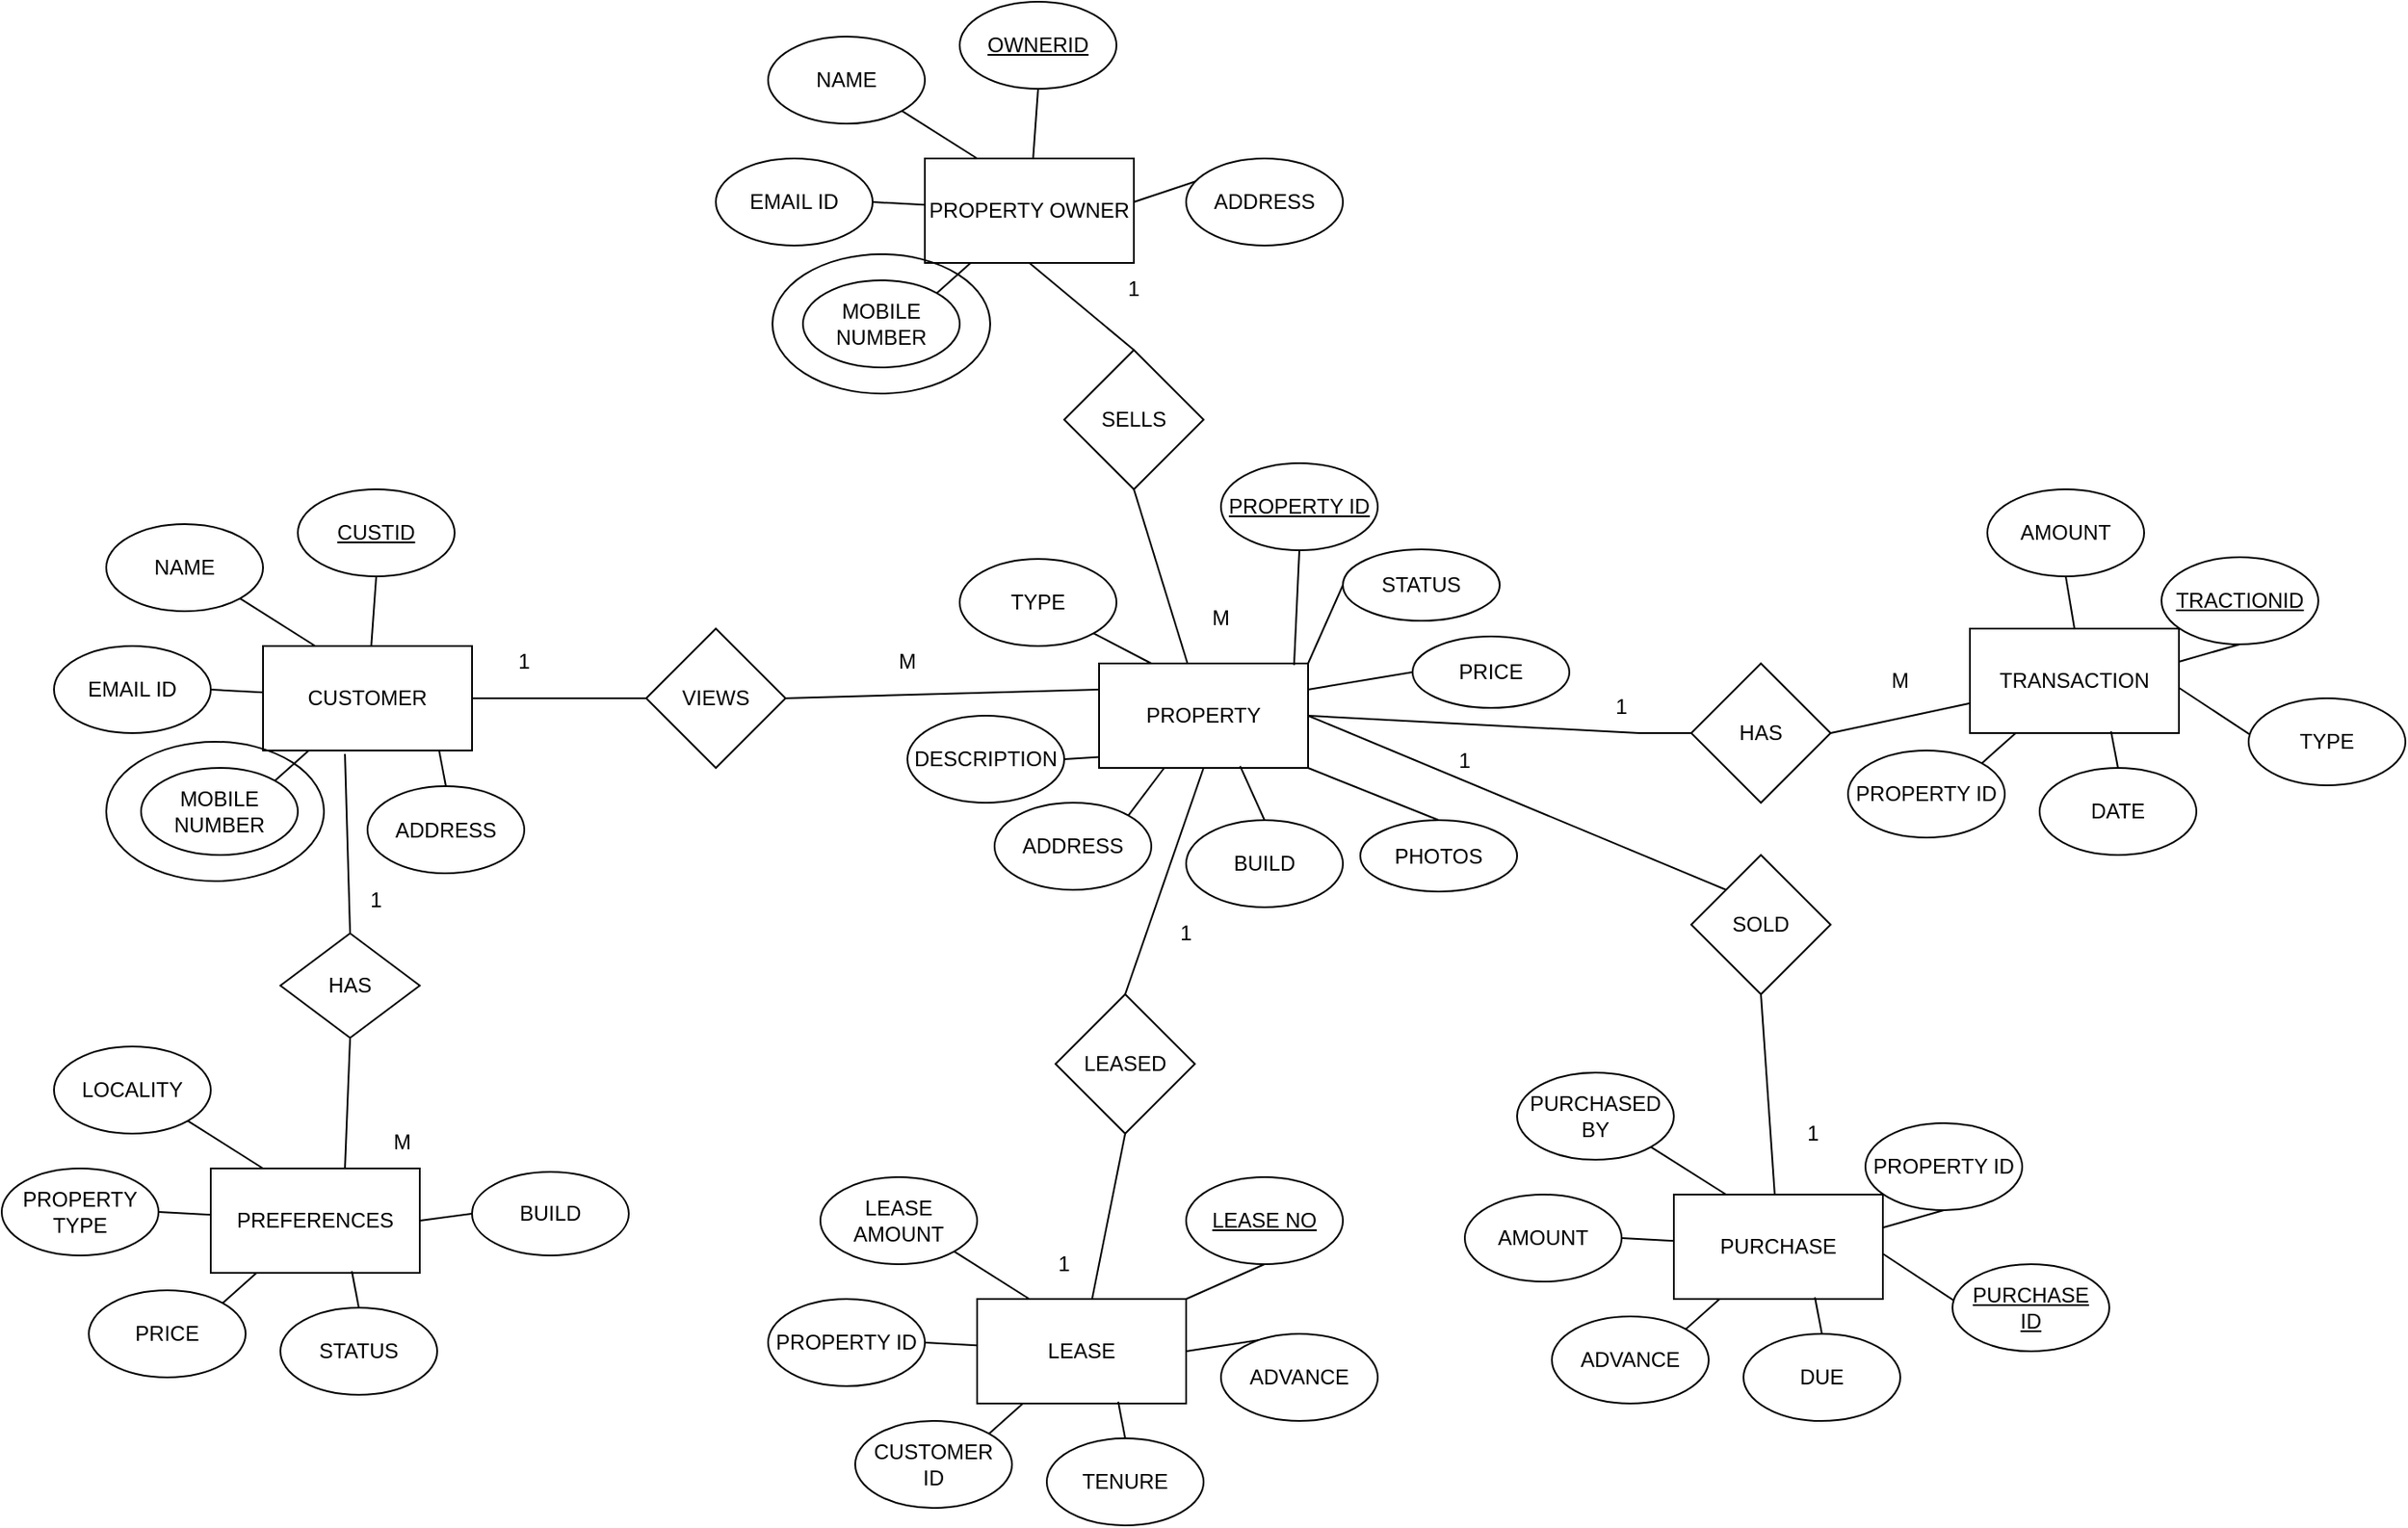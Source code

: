 <mxfile version="15.4.3" type="github"><diagram id="83RmxVeNdOHKY8JH6Rg3" name="Page-1"><mxGraphModel dx="1577" dy="2028" grid="1" gridSize="10" guides="1" tooltips="1" connect="1" arrows="1" fold="1" page="1" pageScale="1" pageWidth="850" pageHeight="1100" math="0" shadow="0"><root><mxCell id="0"/><mxCell id="1" parent="0"/><mxCell id="qIuY61kf5FbyM7wqyhCO-87" style="edgeStyle=none;rounded=0;orthogonalLoop=1;jettySize=auto;html=1;exitX=1;exitY=0.5;exitDx=0;exitDy=0;endArrow=none;endFill=0;" edge="1" parent="1" source="qIuY61kf5FbyM7wqyhCO-1" target="qIuY61kf5FbyM7wqyhCO-86"><mxGeometry relative="1" as="geometry"/></mxCell><mxCell id="qIuY61kf5FbyM7wqyhCO-89" style="edgeStyle=none;rounded=0;orthogonalLoop=1;jettySize=auto;html=1;exitX=0.392;exitY=1.033;exitDx=0;exitDy=0;endArrow=none;endFill=0;exitPerimeter=0;entryX=0.5;entryY=0;entryDx=0;entryDy=0;" edge="1" parent="1" source="qIuY61kf5FbyM7wqyhCO-1" target="qIuY61kf5FbyM7wqyhCO-90"><mxGeometry relative="1" as="geometry"><mxPoint x="310" y="240" as="targetPoint"/></mxGeometry></mxCell><mxCell id="qIuY61kf5FbyM7wqyhCO-1" value="CUSTOMER" style="rounded=0;whiteSpace=wrap;html=1;" vertex="1" parent="1"><mxGeometry x="260" y="100" width="120" height="60" as="geometry"/></mxCell><mxCell id="qIuY61kf5FbyM7wqyhCO-16" style="edgeStyle=none;rounded=0;orthogonalLoop=1;jettySize=auto;html=1;exitX=0.5;exitY=0;exitDx=0;exitDy=0;entryX=0.675;entryY=0.983;entryDx=0;entryDy=0;entryPerimeter=0;endArrow=none;endFill=0;" edge="1" parent="1" source="qIuY61kf5FbyM7wqyhCO-2"><mxGeometry relative="1" as="geometry"><mxPoint x="361" y="159.49" as="targetPoint"/></mxGeometry></mxCell><mxCell id="qIuY61kf5FbyM7wqyhCO-2" value="ADDRESS" style="ellipse;whiteSpace=wrap;html=1;" vertex="1" parent="1"><mxGeometry x="320" y="180.51" width="90" height="50" as="geometry"/></mxCell><mxCell id="qIuY61kf5FbyM7wqyhCO-12" style="edgeStyle=none;rounded=0;orthogonalLoop=1;jettySize=auto;html=1;exitX=1;exitY=0;exitDx=0;exitDy=0;endArrow=none;endFill=0;" edge="1" parent="1" source="qIuY61kf5FbyM7wqyhCO-3" target="qIuY61kf5FbyM7wqyhCO-1"><mxGeometry relative="1" as="geometry"/></mxCell><mxCell id="qIuY61kf5FbyM7wqyhCO-3" value="MOBILE NUMBER" style="ellipse;whiteSpace=wrap;html=1;" vertex="1" parent="1"><mxGeometry x="190" y="170" width="90" height="50" as="geometry"/></mxCell><mxCell id="qIuY61kf5FbyM7wqyhCO-13" style="edgeStyle=none;rounded=0;orthogonalLoop=1;jettySize=auto;html=1;exitX=1;exitY=0.5;exitDx=0;exitDy=0;endArrow=none;endFill=0;" edge="1" parent="1" source="qIuY61kf5FbyM7wqyhCO-4" target="qIuY61kf5FbyM7wqyhCO-1"><mxGeometry relative="1" as="geometry"/></mxCell><mxCell id="qIuY61kf5FbyM7wqyhCO-4" value="EMAIL ID" style="ellipse;whiteSpace=wrap;html=1;" vertex="1" parent="1"><mxGeometry x="140" y="100" width="90" height="50" as="geometry"/></mxCell><mxCell id="qIuY61kf5FbyM7wqyhCO-14" style="edgeStyle=none;rounded=0;orthogonalLoop=1;jettySize=auto;html=1;exitX=1;exitY=1;exitDx=0;exitDy=0;entryX=0.25;entryY=0;entryDx=0;entryDy=0;endArrow=none;endFill=0;" edge="1" parent="1" source="qIuY61kf5FbyM7wqyhCO-5" target="qIuY61kf5FbyM7wqyhCO-1"><mxGeometry relative="1" as="geometry"/></mxCell><mxCell id="qIuY61kf5FbyM7wqyhCO-5" value="NAME" style="ellipse;whiteSpace=wrap;html=1;" vertex="1" parent="1"><mxGeometry x="170" y="30" width="90" height="50" as="geometry"/></mxCell><mxCell id="qIuY61kf5FbyM7wqyhCO-15" style="edgeStyle=none;rounded=0;orthogonalLoop=1;jettySize=auto;html=1;exitX=0.5;exitY=1;exitDx=0;exitDy=0;endArrow=none;endFill=0;" edge="1" parent="1" source="qIuY61kf5FbyM7wqyhCO-6" target="qIuY61kf5FbyM7wqyhCO-1"><mxGeometry relative="1" as="geometry"/></mxCell><mxCell id="qIuY61kf5FbyM7wqyhCO-6" value="&lt;u&gt;CUSTID&lt;/u&gt;" style="ellipse;whiteSpace=wrap;html=1;" vertex="1" parent="1"><mxGeometry x="280" y="10" width="90" height="50" as="geometry"/></mxCell><mxCell id="qIuY61kf5FbyM7wqyhCO-94" style="edgeStyle=none;rounded=0;orthogonalLoop=1;jettySize=auto;html=1;exitX=0.5;exitY=1;exitDx=0;exitDy=0;entryX=0.5;entryY=0;entryDx=0;entryDy=0;endArrow=none;endFill=0;" edge="1" parent="1" source="qIuY61kf5FbyM7wqyhCO-19" target="qIuY61kf5FbyM7wqyhCO-92"><mxGeometry relative="1" as="geometry"/></mxCell><mxCell id="qIuY61kf5FbyM7wqyhCO-96" style="edgeStyle=none;rounded=0;orthogonalLoop=1;jettySize=auto;html=1;exitX=1;exitY=0.5;exitDx=0;exitDy=0;entryX=0;entryY=0;entryDx=0;entryDy=0;endArrow=none;endFill=0;" edge="1" parent="1" source="qIuY61kf5FbyM7wqyhCO-19" target="qIuY61kf5FbyM7wqyhCO-93"><mxGeometry relative="1" as="geometry"/></mxCell><mxCell id="qIuY61kf5FbyM7wqyhCO-127" style="edgeStyle=none;rounded=0;orthogonalLoop=1;jettySize=auto;html=1;exitX=1;exitY=0.5;exitDx=0;exitDy=0;entryX=0;entryY=0.5;entryDx=0;entryDy=0;endArrow=none;endFill=0;" edge="1" parent="1" source="qIuY61kf5FbyM7wqyhCO-19" target="qIuY61kf5FbyM7wqyhCO-126"><mxGeometry relative="1" as="geometry"><Array as="points"><mxPoint x="1050" y="150"/></Array></mxGeometry></mxCell><mxCell id="qIuY61kf5FbyM7wqyhCO-19" value="PROPERTY" style="rounded=0;whiteSpace=wrap;html=1;" vertex="1" parent="1"><mxGeometry x="740" y="110" width="120" height="60" as="geometry"/></mxCell><mxCell id="qIuY61kf5FbyM7wqyhCO-20" style="edgeStyle=none;rounded=0;orthogonalLoop=1;jettySize=auto;html=1;exitX=0.5;exitY=0;exitDx=0;exitDy=0;entryX=0.675;entryY=0.983;entryDx=0;entryDy=0;entryPerimeter=0;endArrow=none;endFill=0;" edge="1" parent="1" source="qIuY61kf5FbyM7wqyhCO-21" target="qIuY61kf5FbyM7wqyhCO-19"><mxGeometry relative="1" as="geometry"/></mxCell><mxCell id="qIuY61kf5FbyM7wqyhCO-21" value="BUILD" style="ellipse;whiteSpace=wrap;html=1;" vertex="1" parent="1"><mxGeometry x="790" y="200" width="90" height="50" as="geometry"/></mxCell><mxCell id="qIuY61kf5FbyM7wqyhCO-22" style="edgeStyle=none;rounded=0;orthogonalLoop=1;jettySize=auto;html=1;exitX=1;exitY=0;exitDx=0;exitDy=0;endArrow=none;endFill=0;" edge="1" parent="1" source="qIuY61kf5FbyM7wqyhCO-23" target="qIuY61kf5FbyM7wqyhCO-19"><mxGeometry relative="1" as="geometry"/></mxCell><mxCell id="qIuY61kf5FbyM7wqyhCO-23" value="ADDRESS" style="ellipse;whiteSpace=wrap;html=1;" vertex="1" parent="1"><mxGeometry x="680" y="190" width="90" height="50" as="geometry"/></mxCell><mxCell id="qIuY61kf5FbyM7wqyhCO-24" style="edgeStyle=none;rounded=0;orthogonalLoop=1;jettySize=auto;html=1;exitX=1;exitY=0.5;exitDx=0;exitDy=0;endArrow=none;endFill=0;" edge="1" parent="1" source="qIuY61kf5FbyM7wqyhCO-25"><mxGeometry relative="1" as="geometry"><mxPoint x="740" y="163.75" as="targetPoint"/></mxGeometry></mxCell><mxCell id="qIuY61kf5FbyM7wqyhCO-25" value="DESCRIPTION" style="ellipse;whiteSpace=wrap;html=1;" vertex="1" parent="1"><mxGeometry x="630" y="140" width="90" height="50" as="geometry"/></mxCell><mxCell id="qIuY61kf5FbyM7wqyhCO-26" style="edgeStyle=none;rounded=0;orthogonalLoop=1;jettySize=auto;html=1;exitX=1;exitY=1;exitDx=0;exitDy=0;entryX=0.25;entryY=0;entryDx=0;entryDy=0;endArrow=none;endFill=0;" edge="1" parent="1" source="qIuY61kf5FbyM7wqyhCO-27" target="qIuY61kf5FbyM7wqyhCO-19"><mxGeometry relative="1" as="geometry"/></mxCell><mxCell id="qIuY61kf5FbyM7wqyhCO-27" value="TYPE" style="ellipse;whiteSpace=wrap;html=1;" vertex="1" parent="1"><mxGeometry x="660" y="50" width="90" height="50" as="geometry"/></mxCell><mxCell id="qIuY61kf5FbyM7wqyhCO-28" style="edgeStyle=none;rounded=0;orthogonalLoop=1;jettySize=auto;html=1;exitX=0.5;exitY=1;exitDx=0;exitDy=0;endArrow=none;endFill=0;entryX=0.933;entryY=0.017;entryDx=0;entryDy=0;entryPerimeter=0;" edge="1" parent="1" source="qIuY61kf5FbyM7wqyhCO-29" target="qIuY61kf5FbyM7wqyhCO-19"><mxGeometry relative="1" as="geometry"><mxPoint x="847.5" y="75" as="targetPoint"/></mxGeometry></mxCell><mxCell id="qIuY61kf5FbyM7wqyhCO-29" value="&lt;u&gt;PROPERTY ID&lt;/u&gt;" style="ellipse;whiteSpace=wrap;html=1;" vertex="1" parent="1"><mxGeometry x="810" y="-5" width="90" height="50" as="geometry"/></mxCell><mxCell id="qIuY61kf5FbyM7wqyhCO-30" value="PREFERENCES" style="rounded=0;whiteSpace=wrap;html=1;" vertex="1" parent="1"><mxGeometry x="230" y="400" width="120" height="60" as="geometry"/></mxCell><mxCell id="qIuY61kf5FbyM7wqyhCO-31" style="edgeStyle=none;rounded=0;orthogonalLoop=1;jettySize=auto;html=1;exitX=0.5;exitY=0;exitDx=0;exitDy=0;entryX=0.675;entryY=0.983;entryDx=0;entryDy=0;entryPerimeter=0;endArrow=none;endFill=0;" edge="1" parent="1" source="qIuY61kf5FbyM7wqyhCO-32" target="qIuY61kf5FbyM7wqyhCO-30"><mxGeometry relative="1" as="geometry"/></mxCell><mxCell id="qIuY61kf5FbyM7wqyhCO-32" value="STATUS" style="ellipse;whiteSpace=wrap;html=1;" vertex="1" parent="1"><mxGeometry x="270" y="480" width="90" height="50" as="geometry"/></mxCell><mxCell id="qIuY61kf5FbyM7wqyhCO-33" style="edgeStyle=none;rounded=0;orthogonalLoop=1;jettySize=auto;html=1;exitX=1;exitY=0;exitDx=0;exitDy=0;endArrow=none;endFill=0;" edge="1" parent="1" source="qIuY61kf5FbyM7wqyhCO-34" target="qIuY61kf5FbyM7wqyhCO-30"><mxGeometry relative="1" as="geometry"/></mxCell><mxCell id="qIuY61kf5FbyM7wqyhCO-34" value="PRICE" style="ellipse;whiteSpace=wrap;html=1;" vertex="1" parent="1"><mxGeometry x="160" y="470" width="90" height="50" as="geometry"/></mxCell><mxCell id="qIuY61kf5FbyM7wqyhCO-35" style="edgeStyle=none;rounded=0;orthogonalLoop=1;jettySize=auto;html=1;exitX=1;exitY=0.5;exitDx=0;exitDy=0;endArrow=none;endFill=0;" edge="1" parent="1" source="qIuY61kf5FbyM7wqyhCO-36" target="qIuY61kf5FbyM7wqyhCO-30"><mxGeometry relative="1" as="geometry"/></mxCell><mxCell id="qIuY61kf5FbyM7wqyhCO-36" value="PROPERTY TYPE" style="ellipse;whiteSpace=wrap;html=1;" vertex="1" parent="1"><mxGeometry x="110" y="400" width="90" height="50" as="geometry"/></mxCell><mxCell id="qIuY61kf5FbyM7wqyhCO-37" style="edgeStyle=none;rounded=0;orthogonalLoop=1;jettySize=auto;html=1;exitX=1;exitY=1;exitDx=0;exitDy=0;entryX=0.25;entryY=0;entryDx=0;entryDy=0;endArrow=none;endFill=0;" edge="1" parent="1" source="qIuY61kf5FbyM7wqyhCO-38" target="qIuY61kf5FbyM7wqyhCO-30"><mxGeometry relative="1" as="geometry"/></mxCell><mxCell id="qIuY61kf5FbyM7wqyhCO-38" value="LOCALITY" style="ellipse;whiteSpace=wrap;html=1;" vertex="1" parent="1"><mxGeometry x="140" y="330" width="90" height="50" as="geometry"/></mxCell><mxCell id="qIuY61kf5FbyM7wqyhCO-39" style="edgeStyle=none;rounded=0;orthogonalLoop=1;jettySize=auto;html=1;exitX=0;exitY=0.5;exitDx=0;exitDy=0;endArrow=none;endFill=0;entryX=1;entryY=0.5;entryDx=0;entryDy=0;" edge="1" parent="1" source="qIuY61kf5FbyM7wqyhCO-40" target="qIuY61kf5FbyM7wqyhCO-30"><mxGeometry relative="1" as="geometry"><mxPoint x="421" y="495" as="targetPoint"/></mxGeometry></mxCell><mxCell id="qIuY61kf5FbyM7wqyhCO-40" value="BUILD" style="ellipse;whiteSpace=wrap;html=1;" vertex="1" parent="1"><mxGeometry x="380" y="401.98" width="90" height="48.02" as="geometry"/></mxCell><mxCell id="qIuY61kf5FbyM7wqyhCO-41" value="PURCHASE" style="rounded=0;whiteSpace=wrap;html=1;" vertex="1" parent="1"><mxGeometry x="1070" y="415" width="120" height="60" as="geometry"/></mxCell><mxCell id="qIuY61kf5FbyM7wqyhCO-42" style="edgeStyle=none;rounded=0;orthogonalLoop=1;jettySize=auto;html=1;exitX=0.5;exitY=0;exitDx=0;exitDy=0;entryX=0.675;entryY=0.983;entryDx=0;entryDy=0;entryPerimeter=0;endArrow=none;endFill=0;" edge="1" parent="1" source="qIuY61kf5FbyM7wqyhCO-43" target="qIuY61kf5FbyM7wqyhCO-41"><mxGeometry relative="1" as="geometry"/></mxCell><mxCell id="qIuY61kf5FbyM7wqyhCO-43" value="DUE" style="ellipse;whiteSpace=wrap;html=1;" vertex="1" parent="1"><mxGeometry x="1110" y="495" width="90" height="50" as="geometry"/></mxCell><mxCell id="qIuY61kf5FbyM7wqyhCO-44" style="edgeStyle=none;rounded=0;orthogonalLoop=1;jettySize=auto;html=1;exitX=1;exitY=0;exitDx=0;exitDy=0;endArrow=none;endFill=0;" edge="1" parent="1" source="qIuY61kf5FbyM7wqyhCO-45" target="qIuY61kf5FbyM7wqyhCO-41"><mxGeometry relative="1" as="geometry"/></mxCell><mxCell id="qIuY61kf5FbyM7wqyhCO-45" value="ADVANCE" style="ellipse;whiteSpace=wrap;html=1;" vertex="1" parent="1"><mxGeometry x="1000" y="485" width="90" height="50" as="geometry"/></mxCell><mxCell id="qIuY61kf5FbyM7wqyhCO-46" style="edgeStyle=none;rounded=0;orthogonalLoop=1;jettySize=auto;html=1;exitX=1;exitY=0.5;exitDx=0;exitDy=0;endArrow=none;endFill=0;" edge="1" parent="1" source="qIuY61kf5FbyM7wqyhCO-47" target="qIuY61kf5FbyM7wqyhCO-41"><mxGeometry relative="1" as="geometry"/></mxCell><mxCell id="qIuY61kf5FbyM7wqyhCO-47" value="AMOUNT" style="ellipse;whiteSpace=wrap;html=1;" vertex="1" parent="1"><mxGeometry x="950" y="415" width="90" height="50" as="geometry"/></mxCell><mxCell id="qIuY61kf5FbyM7wqyhCO-48" style="edgeStyle=none;rounded=0;orthogonalLoop=1;jettySize=auto;html=1;exitX=1;exitY=1;exitDx=0;exitDy=0;entryX=0.25;entryY=0;entryDx=0;entryDy=0;endArrow=none;endFill=0;" edge="1" parent="1" source="qIuY61kf5FbyM7wqyhCO-49" target="qIuY61kf5FbyM7wqyhCO-41"><mxGeometry relative="1" as="geometry"/></mxCell><mxCell id="qIuY61kf5FbyM7wqyhCO-49" value="PURCHASED BY" style="ellipse;whiteSpace=wrap;html=1;" vertex="1" parent="1"><mxGeometry x="980" y="345" width="90" height="50" as="geometry"/></mxCell><mxCell id="qIuY61kf5FbyM7wqyhCO-50" style="edgeStyle=none;rounded=0;orthogonalLoop=1;jettySize=auto;html=1;exitX=0.5;exitY=1;exitDx=0;exitDy=0;endArrow=none;endFill=0;entryX=1;entryY=0.25;entryDx=0;entryDy=0;" edge="1" parent="1" source="qIuY61kf5FbyM7wqyhCO-51"><mxGeometry relative="1" as="geometry"><mxPoint x="1190" y="434" as="targetPoint"/></mxGeometry></mxCell><mxCell id="qIuY61kf5FbyM7wqyhCO-51" value="PROPERTY ID" style="ellipse;whiteSpace=wrap;html=1;" vertex="1" parent="1"><mxGeometry x="1180" y="374" width="90" height="50" as="geometry"/></mxCell><mxCell id="qIuY61kf5FbyM7wqyhCO-52" value="LEASE" style="rounded=0;whiteSpace=wrap;html=1;" vertex="1" parent="1"><mxGeometry x="670" y="475" width="120" height="60" as="geometry"/></mxCell><mxCell id="qIuY61kf5FbyM7wqyhCO-53" style="edgeStyle=none;rounded=0;orthogonalLoop=1;jettySize=auto;html=1;exitX=0.5;exitY=0;exitDx=0;exitDy=0;entryX=0.675;entryY=0.983;entryDx=0;entryDy=0;entryPerimeter=0;endArrow=none;endFill=0;" edge="1" parent="1" source="qIuY61kf5FbyM7wqyhCO-54" target="qIuY61kf5FbyM7wqyhCO-52"><mxGeometry relative="1" as="geometry"/></mxCell><mxCell id="qIuY61kf5FbyM7wqyhCO-54" value="TENURE" style="ellipse;whiteSpace=wrap;html=1;" vertex="1" parent="1"><mxGeometry x="710" y="555" width="90" height="50" as="geometry"/></mxCell><mxCell id="qIuY61kf5FbyM7wqyhCO-55" style="edgeStyle=none;rounded=0;orthogonalLoop=1;jettySize=auto;html=1;exitX=1;exitY=0;exitDx=0;exitDy=0;endArrow=none;endFill=0;" edge="1" parent="1" source="qIuY61kf5FbyM7wqyhCO-56" target="qIuY61kf5FbyM7wqyhCO-52"><mxGeometry relative="1" as="geometry"/></mxCell><mxCell id="qIuY61kf5FbyM7wqyhCO-56" value="CUSTOMER&lt;br&gt;ID" style="ellipse;whiteSpace=wrap;html=1;" vertex="1" parent="1"><mxGeometry x="600" y="545" width="90" height="50" as="geometry"/></mxCell><mxCell id="qIuY61kf5FbyM7wqyhCO-57" style="edgeStyle=none;rounded=0;orthogonalLoop=1;jettySize=auto;html=1;exitX=1;exitY=0.5;exitDx=0;exitDy=0;endArrow=none;endFill=0;" edge="1" parent="1" source="qIuY61kf5FbyM7wqyhCO-58" target="qIuY61kf5FbyM7wqyhCO-52"><mxGeometry relative="1" as="geometry"/></mxCell><mxCell id="qIuY61kf5FbyM7wqyhCO-58" value="PROPERTY ID" style="ellipse;whiteSpace=wrap;html=1;" vertex="1" parent="1"><mxGeometry x="550" y="475" width="90" height="50" as="geometry"/></mxCell><mxCell id="qIuY61kf5FbyM7wqyhCO-59" style="edgeStyle=none;rounded=0;orthogonalLoop=1;jettySize=auto;html=1;exitX=1;exitY=1;exitDx=0;exitDy=0;entryX=0.25;entryY=0;entryDx=0;entryDy=0;endArrow=none;endFill=0;" edge="1" parent="1" source="qIuY61kf5FbyM7wqyhCO-60" target="qIuY61kf5FbyM7wqyhCO-52"><mxGeometry relative="1" as="geometry"/></mxCell><mxCell id="qIuY61kf5FbyM7wqyhCO-60" value="LEASE AMOUNT" style="ellipse;whiteSpace=wrap;html=1;" vertex="1" parent="1"><mxGeometry x="580" y="405" width="90" height="50" as="geometry"/></mxCell><mxCell id="qIuY61kf5FbyM7wqyhCO-61" style="edgeStyle=none;rounded=0;orthogonalLoop=1;jettySize=auto;html=1;exitX=0.5;exitY=1;exitDx=0;exitDy=0;endArrow=none;endFill=0;entryX=1;entryY=0;entryDx=0;entryDy=0;" edge="1" parent="1" source="qIuY61kf5FbyM7wqyhCO-62" target="qIuY61kf5FbyM7wqyhCO-52"><mxGeometry relative="1" as="geometry"><mxPoint x="832.143" y="495" as="targetPoint"/></mxGeometry></mxCell><mxCell id="qIuY61kf5FbyM7wqyhCO-62" value="&lt;u&gt;LEASE NO&lt;/u&gt;" style="ellipse;whiteSpace=wrap;html=1;" vertex="1" parent="1"><mxGeometry x="790" y="405" width="90" height="50" as="geometry"/></mxCell><mxCell id="qIuY61kf5FbyM7wqyhCO-63" style="edgeStyle=none;rounded=0;orthogonalLoop=1;jettySize=auto;html=1;exitX=0.5;exitY=0;exitDx=0;exitDy=0;entryX=1;entryY=1;entryDx=0;entryDy=0;endArrow=none;endFill=0;" edge="1" parent="1" source="qIuY61kf5FbyM7wqyhCO-64" target="qIuY61kf5FbyM7wqyhCO-19"><mxGeometry relative="1" as="geometry"><mxPoint x="870" y="190" as="targetPoint"/></mxGeometry></mxCell><mxCell id="qIuY61kf5FbyM7wqyhCO-64" value="PHOTOS" style="ellipse;whiteSpace=wrap;html=1;" vertex="1" parent="1"><mxGeometry x="890" y="200" width="90" height="41.02" as="geometry"/></mxCell><mxCell id="qIuY61kf5FbyM7wqyhCO-65" style="edgeStyle=none;rounded=0;orthogonalLoop=1;jettySize=auto;html=1;exitX=0.5;exitY=0;exitDx=0;exitDy=0;entryX=1;entryY=0.5;entryDx=0;entryDy=0;endArrow=none;endFill=0;" edge="1" parent="1" source="qIuY61kf5FbyM7wqyhCO-66" target="qIuY61kf5FbyM7wqyhCO-52"><mxGeometry relative="1" as="geometry"><mxPoint x="851" y="473.98" as="targetPoint"/></mxGeometry></mxCell><mxCell id="qIuY61kf5FbyM7wqyhCO-66" value="ADVANCE" style="ellipse;whiteSpace=wrap;html=1;" vertex="1" parent="1"><mxGeometry x="810" y="495" width="90" height="50" as="geometry"/></mxCell><mxCell id="qIuY61kf5FbyM7wqyhCO-67" style="edgeStyle=none;rounded=0;orthogonalLoop=1;jettySize=auto;html=1;exitX=0.5;exitY=1;exitDx=0;exitDy=0;endArrow=none;endFill=0;entryX=1;entryY=0.5;entryDx=0;entryDy=0;" edge="1" parent="1" source="qIuY61kf5FbyM7wqyhCO-68"><mxGeometry relative="1" as="geometry"><mxPoint x="1190" y="449" as="targetPoint"/></mxGeometry></mxCell><mxCell id="qIuY61kf5FbyM7wqyhCO-68" value="&lt;u&gt;PURCHASE&lt;br&gt;ID&lt;/u&gt;" style="ellipse;whiteSpace=wrap;html=1;" vertex="1" parent="1"><mxGeometry x="1230" y="455" width="90" height="50" as="geometry"/></mxCell><mxCell id="qIuY61kf5FbyM7wqyhCO-69" style="edgeStyle=none;rounded=0;orthogonalLoop=1;jettySize=auto;html=1;exitX=0;exitY=0.5;exitDx=0;exitDy=0;entryX=1;entryY=0.25;entryDx=0;entryDy=0;endArrow=none;endFill=0;" edge="1" parent="1" source="qIuY61kf5FbyM7wqyhCO-70" target="qIuY61kf5FbyM7wqyhCO-19"><mxGeometry relative="1" as="geometry"><mxPoint x="880" y="80" as="targetPoint"/></mxGeometry></mxCell><mxCell id="qIuY61kf5FbyM7wqyhCO-70" value="PRICE" style="ellipse;whiteSpace=wrap;html=1;" vertex="1" parent="1"><mxGeometry x="920" y="94.49" width="90" height="41.02" as="geometry"/></mxCell><mxCell id="qIuY61kf5FbyM7wqyhCO-71" style="edgeStyle=none;rounded=0;orthogonalLoop=1;jettySize=auto;html=1;exitX=0;exitY=0.5;exitDx=0;exitDy=0;entryX=1;entryY=0;entryDx=0;entryDy=0;endArrow=none;endFill=0;" edge="1" parent="1" source="qIuY61kf5FbyM7wqyhCO-72" target="qIuY61kf5FbyM7wqyhCO-19"><mxGeometry relative="1" as="geometry"><mxPoint x="850" y="100" as="targetPoint"/></mxGeometry></mxCell><mxCell id="qIuY61kf5FbyM7wqyhCO-72" value="STATUS" style="ellipse;whiteSpace=wrap;html=1;" vertex="1" parent="1"><mxGeometry x="880" y="44.49" width="90" height="41.02" as="geometry"/></mxCell><mxCell id="qIuY61kf5FbyM7wqyhCO-88" style="edgeStyle=none;rounded=0;orthogonalLoop=1;jettySize=auto;html=1;exitX=1;exitY=0.5;exitDx=0;exitDy=0;entryX=0;entryY=0.25;entryDx=0;entryDy=0;endArrow=none;endFill=0;" edge="1" parent="1" source="qIuY61kf5FbyM7wqyhCO-86" target="qIuY61kf5FbyM7wqyhCO-19"><mxGeometry relative="1" as="geometry"/></mxCell><mxCell id="qIuY61kf5FbyM7wqyhCO-86" value="VIEWS" style="rhombus;whiteSpace=wrap;html=1;" vertex="1" parent="1"><mxGeometry x="480" y="90" width="80" height="80" as="geometry"/></mxCell><mxCell id="qIuY61kf5FbyM7wqyhCO-91" style="edgeStyle=none;rounded=0;orthogonalLoop=1;jettySize=auto;html=1;exitX=0.5;exitY=1;exitDx=0;exitDy=0;entryX=0.642;entryY=0;entryDx=0;entryDy=0;entryPerimeter=0;endArrow=none;endFill=0;" edge="1" parent="1" source="qIuY61kf5FbyM7wqyhCO-90" target="qIuY61kf5FbyM7wqyhCO-30"><mxGeometry relative="1" as="geometry"/></mxCell><mxCell id="qIuY61kf5FbyM7wqyhCO-90" value="HAS" style="rhombus;whiteSpace=wrap;html=1;" vertex="1" parent="1"><mxGeometry x="270" y="265" width="80" height="60" as="geometry"/></mxCell><mxCell id="qIuY61kf5FbyM7wqyhCO-95" style="edgeStyle=none;rounded=0;orthogonalLoop=1;jettySize=auto;html=1;exitX=0.5;exitY=1;exitDx=0;exitDy=0;endArrow=none;endFill=0;" edge="1" parent="1" source="qIuY61kf5FbyM7wqyhCO-92" target="qIuY61kf5FbyM7wqyhCO-52"><mxGeometry relative="1" as="geometry"/></mxCell><mxCell id="qIuY61kf5FbyM7wqyhCO-92" value="LEASED" style="rhombus;whiteSpace=wrap;html=1;" vertex="1" parent="1"><mxGeometry x="715" y="300" width="80" height="80" as="geometry"/></mxCell><mxCell id="qIuY61kf5FbyM7wqyhCO-97" style="edgeStyle=none;rounded=0;orthogonalLoop=1;jettySize=auto;html=1;exitX=0.5;exitY=1;exitDx=0;exitDy=0;endArrow=none;endFill=0;" edge="1" parent="1" source="qIuY61kf5FbyM7wqyhCO-93" target="qIuY61kf5FbyM7wqyhCO-41"><mxGeometry relative="1" as="geometry"/></mxCell><mxCell id="qIuY61kf5FbyM7wqyhCO-93" value="SOLD" style="rhombus;whiteSpace=wrap;html=1;" vertex="1" parent="1"><mxGeometry x="1080" y="220" width="80" height="80" as="geometry"/></mxCell><mxCell id="qIuY61kf5FbyM7wqyhCO-110" style="edgeStyle=none;rounded=0;orthogonalLoop=1;jettySize=auto;html=1;exitX=0.5;exitY=1;exitDx=0;exitDy=0;entryX=0.5;entryY=0;entryDx=0;entryDy=0;endArrow=none;endFill=0;" edge="1" parent="1" source="qIuY61kf5FbyM7wqyhCO-98" target="qIuY61kf5FbyM7wqyhCO-109"><mxGeometry relative="1" as="geometry"/></mxCell><mxCell id="qIuY61kf5FbyM7wqyhCO-98" value="PROPERTY OWNER" style="rounded=0;whiteSpace=wrap;html=1;" vertex="1" parent="1"><mxGeometry x="640" y="-180" width="120" height="60" as="geometry"/></mxCell><mxCell id="qIuY61kf5FbyM7wqyhCO-99" style="edgeStyle=none;rounded=0;orthogonalLoop=1;jettySize=auto;html=1;exitX=0.5;exitY=0;exitDx=0;exitDy=0;endArrow=none;endFill=0;" edge="1" parent="1" source="qIuY61kf5FbyM7wqyhCO-100"><mxGeometry relative="1" as="geometry"><mxPoint x="760" y="-155" as="targetPoint"/></mxGeometry></mxCell><mxCell id="qIuY61kf5FbyM7wqyhCO-100" value="ADDRESS" style="ellipse;whiteSpace=wrap;html=1;" vertex="1" parent="1"><mxGeometry x="790" y="-180" width="90" height="50" as="geometry"/></mxCell><mxCell id="qIuY61kf5FbyM7wqyhCO-101" style="edgeStyle=none;rounded=0;orthogonalLoop=1;jettySize=auto;html=1;exitX=1;exitY=0;exitDx=0;exitDy=0;endArrow=none;endFill=0;" edge="1" parent="1" source="qIuY61kf5FbyM7wqyhCO-102" target="qIuY61kf5FbyM7wqyhCO-98"><mxGeometry relative="1" as="geometry"/></mxCell><mxCell id="qIuY61kf5FbyM7wqyhCO-102" value="MOBILE NUMBER" style="ellipse;whiteSpace=wrap;html=1;" vertex="1" parent="1"><mxGeometry x="570" y="-110" width="90" height="50" as="geometry"/></mxCell><mxCell id="qIuY61kf5FbyM7wqyhCO-103" style="edgeStyle=none;rounded=0;orthogonalLoop=1;jettySize=auto;html=1;exitX=1;exitY=0.5;exitDx=0;exitDy=0;endArrow=none;endFill=0;" edge="1" parent="1" source="qIuY61kf5FbyM7wqyhCO-104" target="qIuY61kf5FbyM7wqyhCO-98"><mxGeometry relative="1" as="geometry"/></mxCell><mxCell id="qIuY61kf5FbyM7wqyhCO-104" value="EMAIL ID" style="ellipse;whiteSpace=wrap;html=1;" vertex="1" parent="1"><mxGeometry x="520" y="-180" width="90" height="50" as="geometry"/></mxCell><mxCell id="qIuY61kf5FbyM7wqyhCO-105" style="edgeStyle=none;rounded=0;orthogonalLoop=1;jettySize=auto;html=1;exitX=1;exitY=1;exitDx=0;exitDy=0;entryX=0.25;entryY=0;entryDx=0;entryDy=0;endArrow=none;endFill=0;" edge="1" parent="1" source="qIuY61kf5FbyM7wqyhCO-106" target="qIuY61kf5FbyM7wqyhCO-98"><mxGeometry relative="1" as="geometry"/></mxCell><mxCell id="qIuY61kf5FbyM7wqyhCO-106" value="NAME" style="ellipse;whiteSpace=wrap;html=1;" vertex="1" parent="1"><mxGeometry x="550" y="-250" width="90" height="50" as="geometry"/></mxCell><mxCell id="qIuY61kf5FbyM7wqyhCO-107" style="edgeStyle=none;rounded=0;orthogonalLoop=1;jettySize=auto;html=1;exitX=0.5;exitY=1;exitDx=0;exitDy=0;endArrow=none;endFill=0;" edge="1" parent="1" source="qIuY61kf5FbyM7wqyhCO-108" target="qIuY61kf5FbyM7wqyhCO-98"><mxGeometry relative="1" as="geometry"/></mxCell><mxCell id="qIuY61kf5FbyM7wqyhCO-108" value="&lt;u&gt;OWNERID&lt;/u&gt;" style="ellipse;whiteSpace=wrap;html=1;" vertex="1" parent="1"><mxGeometry x="660" y="-270" width="90" height="50" as="geometry"/></mxCell><mxCell id="qIuY61kf5FbyM7wqyhCO-111" style="edgeStyle=none;rounded=0;orthogonalLoop=1;jettySize=auto;html=1;exitX=0.5;exitY=1;exitDx=0;exitDy=0;endArrow=none;endFill=0;" edge="1" parent="1" source="qIuY61kf5FbyM7wqyhCO-109" target="qIuY61kf5FbyM7wqyhCO-19"><mxGeometry relative="1" as="geometry"/></mxCell><mxCell id="qIuY61kf5FbyM7wqyhCO-109" value="SELLS" style="rhombus;whiteSpace=wrap;html=1;" vertex="1" parent="1"><mxGeometry x="720" y="-70" width="80" height="80" as="geometry"/></mxCell><mxCell id="qIuY61kf5FbyM7wqyhCO-112" value="TRANSACTION" style="rounded=0;whiteSpace=wrap;html=1;" vertex="1" parent="1"><mxGeometry x="1240" y="90" width="120" height="60" as="geometry"/></mxCell><mxCell id="qIuY61kf5FbyM7wqyhCO-113" style="edgeStyle=none;rounded=0;orthogonalLoop=1;jettySize=auto;html=1;exitX=0.5;exitY=0;exitDx=0;exitDy=0;entryX=0.675;entryY=0.983;entryDx=0;entryDy=0;entryPerimeter=0;endArrow=none;endFill=0;" edge="1" parent="1" source="qIuY61kf5FbyM7wqyhCO-114" target="qIuY61kf5FbyM7wqyhCO-112"><mxGeometry relative="1" as="geometry"/></mxCell><mxCell id="qIuY61kf5FbyM7wqyhCO-114" value="DATE" style="ellipse;whiteSpace=wrap;html=1;" vertex="1" parent="1"><mxGeometry x="1280" y="170" width="90" height="50" as="geometry"/></mxCell><mxCell id="qIuY61kf5FbyM7wqyhCO-115" style="edgeStyle=none;rounded=0;orthogonalLoop=1;jettySize=auto;html=1;exitX=1;exitY=0;exitDx=0;exitDy=0;endArrow=none;endFill=0;" edge="1" parent="1" source="qIuY61kf5FbyM7wqyhCO-116" target="qIuY61kf5FbyM7wqyhCO-112"><mxGeometry relative="1" as="geometry"/></mxCell><mxCell id="qIuY61kf5FbyM7wqyhCO-116" value="PROPERTY ID" style="ellipse;whiteSpace=wrap;html=1;" vertex="1" parent="1"><mxGeometry x="1170" y="160" width="90" height="50" as="geometry"/></mxCell><mxCell id="qIuY61kf5FbyM7wqyhCO-121" style="edgeStyle=none;rounded=0;orthogonalLoop=1;jettySize=auto;html=1;exitX=0.5;exitY=1;exitDx=0;exitDy=0;endArrow=none;endFill=0;entryX=1;entryY=0.25;entryDx=0;entryDy=0;" edge="1" parent="1" source="qIuY61kf5FbyM7wqyhCO-122"><mxGeometry relative="1" as="geometry"><mxPoint x="1360" y="109" as="targetPoint"/></mxGeometry></mxCell><mxCell id="qIuY61kf5FbyM7wqyhCO-122" value="&lt;u&gt;TRACTIONID&lt;/u&gt;" style="ellipse;whiteSpace=wrap;html=1;" vertex="1" parent="1"><mxGeometry x="1350" y="49" width="90" height="50" as="geometry"/></mxCell><mxCell id="qIuY61kf5FbyM7wqyhCO-123" style="edgeStyle=none;rounded=0;orthogonalLoop=1;jettySize=auto;html=1;exitX=0.5;exitY=1;exitDx=0;exitDy=0;endArrow=none;endFill=0;entryX=1;entryY=0.5;entryDx=0;entryDy=0;" edge="1" parent="1" source="qIuY61kf5FbyM7wqyhCO-124"><mxGeometry relative="1" as="geometry"><mxPoint x="1360" y="124" as="targetPoint"/></mxGeometry></mxCell><mxCell id="qIuY61kf5FbyM7wqyhCO-124" value="TYPE" style="ellipse;whiteSpace=wrap;html=1;" vertex="1" parent="1"><mxGeometry x="1400" y="130" width="90" height="50" as="geometry"/></mxCell><mxCell id="qIuY61kf5FbyM7wqyhCO-125" style="edgeStyle=none;rounded=0;orthogonalLoop=1;jettySize=auto;html=1;exitX=1;exitY=0.5;exitDx=0;exitDy=0;endArrow=none;endFill=0;" edge="1" parent="1" source="qIuY61kf5FbyM7wqyhCO-126" target="qIuY61kf5FbyM7wqyhCO-112"><mxGeometry relative="1" as="geometry"/></mxCell><mxCell id="qIuY61kf5FbyM7wqyhCO-126" value="HAS" style="rhombus;whiteSpace=wrap;html=1;" vertex="1" parent="1"><mxGeometry x="1080" y="110.0" width="80" height="80" as="geometry"/></mxCell><mxCell id="qIuY61kf5FbyM7wqyhCO-128" style="edgeStyle=none;rounded=0;orthogonalLoop=1;jettySize=auto;html=1;exitX=0.5;exitY=1;exitDx=0;exitDy=0;endArrow=none;endFill=0;entryX=0.5;entryY=0;entryDx=0;entryDy=0;" edge="1" parent="1" source="qIuY61kf5FbyM7wqyhCO-129" target="qIuY61kf5FbyM7wqyhCO-112"><mxGeometry relative="1" as="geometry"><mxPoint x="1260" y="70" as="targetPoint"/></mxGeometry></mxCell><mxCell id="qIuY61kf5FbyM7wqyhCO-129" value="AMOUNT" style="ellipse;whiteSpace=wrap;html=1;" vertex="1" parent="1"><mxGeometry x="1250" y="10" width="90" height="50" as="geometry"/></mxCell><mxCell id="qIuY61kf5FbyM7wqyhCO-130" value="" style="ellipse;whiteSpace=wrap;html=1;fillColor=none;" vertex="1" parent="1"><mxGeometry x="170" y="155" width="125" height="80" as="geometry"/></mxCell><mxCell id="qIuY61kf5FbyM7wqyhCO-131" value="" style="ellipse;whiteSpace=wrap;html=1;fillColor=none;" vertex="1" parent="1"><mxGeometry x="552.5" y="-125" width="125" height="80" as="geometry"/></mxCell><mxCell id="qIuY61kf5FbyM7wqyhCO-132" value="1" style="text;html=1;strokeColor=none;fillColor=none;align=center;verticalAlign=middle;whiteSpace=wrap;rounded=0;" vertex="1" parent="1"><mxGeometry x="380" y="94.49" width="60" height="30" as="geometry"/></mxCell><mxCell id="qIuY61kf5FbyM7wqyhCO-133" value="M" style="text;html=1;strokeColor=none;fillColor=none;align=center;verticalAlign=middle;whiteSpace=wrap;rounded=0;" vertex="1" parent="1"><mxGeometry x="600" y="94.49" width="60" height="30" as="geometry"/></mxCell><mxCell id="qIuY61kf5FbyM7wqyhCO-134" value="M" style="text;html=1;strokeColor=none;fillColor=none;align=center;verticalAlign=middle;whiteSpace=wrap;rounded=0;" vertex="1" parent="1"><mxGeometry x="310" y="370" width="60" height="30" as="geometry"/></mxCell><mxCell id="qIuY61kf5FbyM7wqyhCO-135" value="1" style="text;html=1;strokeColor=none;fillColor=none;align=center;verticalAlign=middle;whiteSpace=wrap;rounded=0;" vertex="1" parent="1"><mxGeometry x="730" y="-120.0" width="60" height="30" as="geometry"/></mxCell><mxCell id="qIuY61kf5FbyM7wqyhCO-136" value="M" style="text;html=1;strokeColor=none;fillColor=none;align=center;verticalAlign=middle;whiteSpace=wrap;rounded=0;" vertex="1" parent="1"><mxGeometry x="780" y="69" width="60" height="30" as="geometry"/></mxCell><mxCell id="qIuY61kf5FbyM7wqyhCO-137" value="1" style="text;html=1;strokeColor=none;fillColor=none;align=center;verticalAlign=middle;whiteSpace=wrap;rounded=0;" vertex="1" parent="1"><mxGeometry x="760" y="250" width="60" height="30" as="geometry"/></mxCell><mxCell id="qIuY61kf5FbyM7wqyhCO-138" value="1" style="text;html=1;strokeColor=none;fillColor=none;align=center;verticalAlign=middle;whiteSpace=wrap;rounded=0;" vertex="1" parent="1"><mxGeometry x="690" y="440" width="60" height="30" as="geometry"/></mxCell><mxCell id="qIuY61kf5FbyM7wqyhCO-139" value="1" style="text;html=1;strokeColor=none;fillColor=none;align=center;verticalAlign=middle;whiteSpace=wrap;rounded=0;" vertex="1" parent="1"><mxGeometry x="920" y="150.51" width="60" height="30" as="geometry"/></mxCell><mxCell id="qIuY61kf5FbyM7wqyhCO-140" value="1" style="text;html=1;strokeColor=none;fillColor=none;align=center;verticalAlign=middle;whiteSpace=wrap;rounded=0;" vertex="1" parent="1"><mxGeometry x="1120" y="365" width="60" height="30" as="geometry"/></mxCell><mxCell id="qIuY61kf5FbyM7wqyhCO-141" value="1" style="text;html=1;strokeColor=none;fillColor=none;align=center;verticalAlign=middle;whiteSpace=wrap;rounded=0;" vertex="1" parent="1"><mxGeometry x="1010" y="120.0" width="60" height="30" as="geometry"/></mxCell><mxCell id="qIuY61kf5FbyM7wqyhCO-142" value="M" style="text;html=1;strokeColor=none;fillColor=none;align=center;verticalAlign=middle;whiteSpace=wrap;rounded=0;" vertex="1" parent="1"><mxGeometry x="1170" y="105" width="60" height="30" as="geometry"/></mxCell><mxCell id="qIuY61kf5FbyM7wqyhCO-143" value="1" style="text;html=1;strokeColor=none;fillColor=none;align=center;verticalAlign=middle;whiteSpace=wrap;rounded=0;" vertex="1" parent="1"><mxGeometry x="295" y="230.51" width="60" height="30" as="geometry"/></mxCell></root></mxGraphModel></diagram></mxfile>